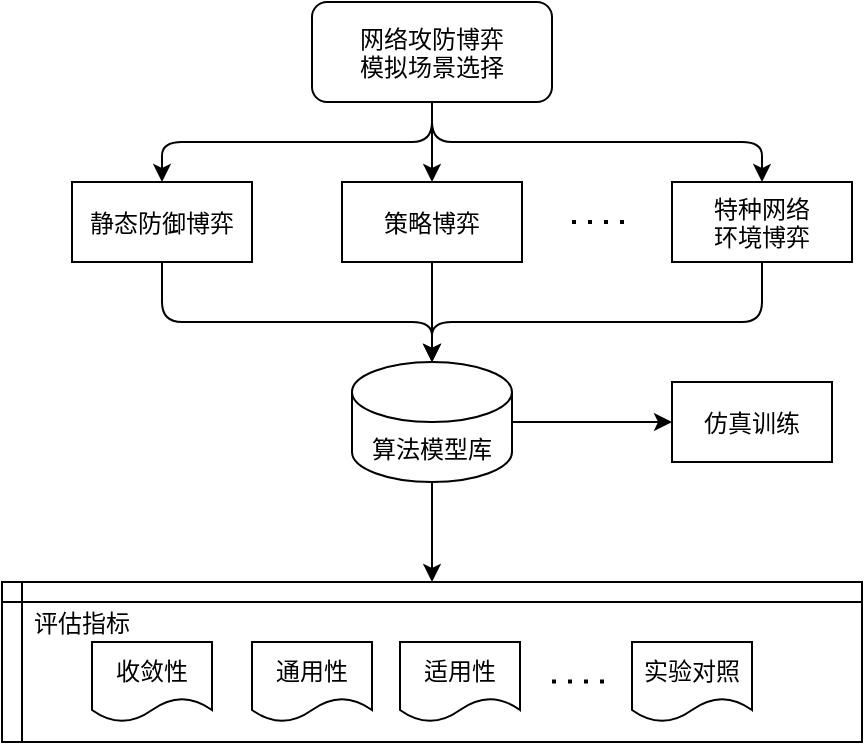 <mxfile version="14.4.3" type="github">
  <diagram id="C5RBs43oDa-KdzZeNtuy" name="Page-1">
    <mxGraphModel dx="1188" dy="554" grid="1" gridSize="10" guides="1" tooltips="1" connect="1" arrows="1" fold="1" page="1" pageScale="1" pageWidth="827" pageHeight="1169" math="0" shadow="0">
      <root>
        <mxCell id="WIyWlLk6GJQsqaUBKTNV-0" />
        <mxCell id="WIyWlLk6GJQsqaUBKTNV-1" parent="WIyWlLk6GJQsqaUBKTNV-0" />
        <mxCell id="4mUoT94FO_jnOTSp1moc-0" value="网络攻防博弈&#xa;模拟场景选择" style="rounded=1;" vertex="1" parent="WIyWlLk6GJQsqaUBKTNV-1">
          <mxGeometry x="340" y="70" width="120" height="50" as="geometry" />
        </mxCell>
        <mxCell id="4mUoT94FO_jnOTSp1moc-1" value="静态防御博弈" style="rounded=0;" vertex="1" parent="WIyWlLk6GJQsqaUBKTNV-1">
          <mxGeometry x="220" y="160" width="90" height="40" as="geometry" />
        </mxCell>
        <mxCell id="4mUoT94FO_jnOTSp1moc-2" value="策略博弈" style="rounded=0;" vertex="1" parent="WIyWlLk6GJQsqaUBKTNV-1">
          <mxGeometry x="355" y="160" width="90" height="40" as="geometry" />
        </mxCell>
        <mxCell id="4mUoT94FO_jnOTSp1moc-3" value="特种网络&#xa;环境博弈" style="rounded=0;" vertex="1" parent="WIyWlLk6GJQsqaUBKTNV-1">
          <mxGeometry x="520" y="160" width="90" height="40" as="geometry" />
        </mxCell>
        <mxCell id="4mUoT94FO_jnOTSp1moc-4" value="" style="endArrow=none;dashed=1;dashPattern=1 3;strokeWidth=2;" edge="1" parent="WIyWlLk6GJQsqaUBKTNV-1">
          <mxGeometry width="50" height="50" relative="1" as="geometry">
            <mxPoint x="470" y="180" as="sourcePoint" />
            <mxPoint x="500" y="180" as="targetPoint" />
          </mxGeometry>
        </mxCell>
        <mxCell id="4mUoT94FO_jnOTSp1moc-5" value="" style="endArrow=classic;exitX=0.5;exitY=1;exitDx=0;exitDy=0;entryX=0.5;entryY=0;entryDx=0;entryDy=0;" edge="1" parent="WIyWlLk6GJQsqaUBKTNV-1" source="4mUoT94FO_jnOTSp1moc-0" target="4mUoT94FO_jnOTSp1moc-2">
          <mxGeometry width="50" height="50" relative="1" as="geometry">
            <mxPoint x="310" y="310" as="sourcePoint" />
            <mxPoint x="360" y="260" as="targetPoint" />
          </mxGeometry>
        </mxCell>
        <mxCell id="4mUoT94FO_jnOTSp1moc-6" value="" style="endArrow=classic;exitX=0.5;exitY=1;exitDx=0;exitDy=0;entryX=0.5;entryY=0;entryDx=0;entryDy=0;" edge="1" parent="WIyWlLk6GJQsqaUBKTNV-1" source="4mUoT94FO_jnOTSp1moc-0" target="4mUoT94FO_jnOTSp1moc-1">
          <mxGeometry width="50" height="50" relative="1" as="geometry">
            <mxPoint x="410" y="130" as="sourcePoint" />
            <mxPoint x="410" y="170" as="targetPoint" />
            <Array as="points">
              <mxPoint x="400" y="140" />
              <mxPoint x="265" y="140" />
            </Array>
          </mxGeometry>
        </mxCell>
        <mxCell id="4mUoT94FO_jnOTSp1moc-7" value="" style="endArrow=classic;exitX=0.5;exitY=1;exitDx=0;exitDy=0;entryX=0.5;entryY=0;entryDx=0;entryDy=0;" edge="1" parent="WIyWlLk6GJQsqaUBKTNV-1" source="4mUoT94FO_jnOTSp1moc-0" target="4mUoT94FO_jnOTSp1moc-3">
          <mxGeometry width="50" height="50" relative="1" as="geometry">
            <mxPoint x="420" y="140" as="sourcePoint" />
            <mxPoint x="420" y="180" as="targetPoint" />
            <Array as="points">
              <mxPoint x="400" y="140" />
              <mxPoint x="565" y="140" />
            </Array>
          </mxGeometry>
        </mxCell>
        <mxCell id="4mUoT94FO_jnOTSp1moc-9" value="算法模型库" style="shape=cylinder3;boundedLbl=1;backgroundOutline=1;size=15;" vertex="1" parent="WIyWlLk6GJQsqaUBKTNV-1">
          <mxGeometry x="360" y="250" width="80" height="60" as="geometry" />
        </mxCell>
        <mxCell id="4mUoT94FO_jnOTSp1moc-10" value="" style="endArrow=classic;exitX=0.5;exitY=1;exitDx=0;exitDy=0;entryX=0.5;entryY=0;entryDx=0;entryDy=0;entryPerimeter=0;" edge="1" parent="WIyWlLk6GJQsqaUBKTNV-1" source="4mUoT94FO_jnOTSp1moc-1" target="4mUoT94FO_jnOTSp1moc-9">
          <mxGeometry width="50" height="50" relative="1" as="geometry">
            <mxPoint x="430" y="150" as="sourcePoint" />
            <mxPoint x="430" y="190" as="targetPoint" />
            <Array as="points">
              <mxPoint x="265" y="230" />
              <mxPoint x="400" y="230" />
            </Array>
          </mxGeometry>
        </mxCell>
        <mxCell id="4mUoT94FO_jnOTSp1moc-11" value="" style="endArrow=classic;exitX=0.5;exitY=1;exitDx=0;exitDy=0;entryX=0.5;entryY=0;entryDx=0;entryDy=0;entryPerimeter=0;" edge="1" parent="WIyWlLk6GJQsqaUBKTNV-1" source="4mUoT94FO_jnOTSp1moc-2" target="4mUoT94FO_jnOTSp1moc-9">
          <mxGeometry width="50" height="50" relative="1" as="geometry">
            <mxPoint x="440" y="160" as="sourcePoint" />
            <mxPoint x="440" y="200" as="targetPoint" />
          </mxGeometry>
        </mxCell>
        <mxCell id="4mUoT94FO_jnOTSp1moc-12" value="" style="endArrow=classic;exitX=0.5;exitY=1;exitDx=0;exitDy=0;entryX=0.5;entryY=0;entryDx=0;entryDy=0;entryPerimeter=0;" edge="1" parent="WIyWlLk6GJQsqaUBKTNV-1" source="4mUoT94FO_jnOTSp1moc-3" target="4mUoT94FO_jnOTSp1moc-9">
          <mxGeometry width="50" height="50" relative="1" as="geometry">
            <mxPoint x="450" y="170" as="sourcePoint" />
            <mxPoint x="450" y="210" as="targetPoint" />
            <Array as="points">
              <mxPoint x="565" y="230" />
              <mxPoint x="400" y="230" />
            </Array>
          </mxGeometry>
        </mxCell>
        <mxCell id="4mUoT94FO_jnOTSp1moc-13" value="仿真训练" style="rounded=0;" vertex="1" parent="WIyWlLk6GJQsqaUBKTNV-1">
          <mxGeometry x="520" y="260" width="80" height="40" as="geometry" />
        </mxCell>
        <mxCell id="4mUoT94FO_jnOTSp1moc-14" value="" style="endArrow=classic;exitX=1;exitY=0.5;exitDx=0;exitDy=0;exitPerimeter=0;entryX=0;entryY=0.5;entryDx=0;entryDy=0;" edge="1" parent="WIyWlLk6GJQsqaUBKTNV-1" source="4mUoT94FO_jnOTSp1moc-9" target="4mUoT94FO_jnOTSp1moc-13">
          <mxGeometry width="50" height="50" relative="1" as="geometry">
            <mxPoint x="450" y="360" as="sourcePoint" />
            <mxPoint x="500" y="310" as="targetPoint" />
          </mxGeometry>
        </mxCell>
        <mxCell id="4mUoT94FO_jnOTSp1moc-15" value="" style="endArrow=classic;exitX=0.5;exitY=1;exitDx=0;exitDy=0;exitPerimeter=0;entryX=0.5;entryY=0;entryDx=0;entryDy=0;" edge="1" parent="WIyWlLk6GJQsqaUBKTNV-1" source="4mUoT94FO_jnOTSp1moc-9" target="4mUoT94FO_jnOTSp1moc-16">
          <mxGeometry width="50" height="50" relative="1" as="geometry">
            <mxPoint x="320" y="430" as="sourcePoint" />
            <mxPoint x="400" y="350" as="targetPoint" />
          </mxGeometry>
        </mxCell>
        <mxCell id="4mUoT94FO_jnOTSp1moc-16" value="" style="shape=internalStorage;backgroundOutline=1;dx=10;dy=10;" vertex="1" parent="WIyWlLk6GJQsqaUBKTNV-1">
          <mxGeometry x="185" y="360" width="430" height="80" as="geometry" />
        </mxCell>
        <mxCell id="4mUoT94FO_jnOTSp1moc-18" value="收敛性" style="shape=document;boundedLbl=1;" vertex="1" parent="WIyWlLk6GJQsqaUBKTNV-1">
          <mxGeometry x="230" y="390" width="60" height="40" as="geometry" />
        </mxCell>
        <mxCell id="4mUoT94FO_jnOTSp1moc-19" value="通用性" style="shape=document;boundedLbl=1;" vertex="1" parent="WIyWlLk6GJQsqaUBKTNV-1">
          <mxGeometry x="310" y="390" width="60" height="40" as="geometry" />
        </mxCell>
        <mxCell id="4mUoT94FO_jnOTSp1moc-20" value="适用性" style="shape=document;boundedLbl=1;" vertex="1" parent="WIyWlLk6GJQsqaUBKTNV-1">
          <mxGeometry x="384" y="390" width="60" height="40" as="geometry" />
        </mxCell>
        <mxCell id="4mUoT94FO_jnOTSp1moc-21" value="" style="endArrow=none;dashed=1;dashPattern=1 3;strokeWidth=2;" edge="1" parent="WIyWlLk6GJQsqaUBKTNV-1">
          <mxGeometry width="50" height="50" relative="1" as="geometry">
            <mxPoint x="460" y="409.76" as="sourcePoint" />
            <mxPoint x="490" y="409.76" as="targetPoint" />
          </mxGeometry>
        </mxCell>
        <mxCell id="4mUoT94FO_jnOTSp1moc-22" value="实验对照" style="shape=document;boundedLbl=1;" vertex="1" parent="WIyWlLk6GJQsqaUBKTNV-1">
          <mxGeometry x="500" y="390" width="60" height="40" as="geometry" />
        </mxCell>
        <mxCell id="4mUoT94FO_jnOTSp1moc-23" value="评估指标" style="text;strokeColor=none;fillColor=none;align=center;verticalAlign=middle;rounded=0;" vertex="1" parent="WIyWlLk6GJQsqaUBKTNV-1">
          <mxGeometry x="200" y="370" width="50" height="20" as="geometry" />
        </mxCell>
      </root>
    </mxGraphModel>
  </diagram>
</mxfile>
